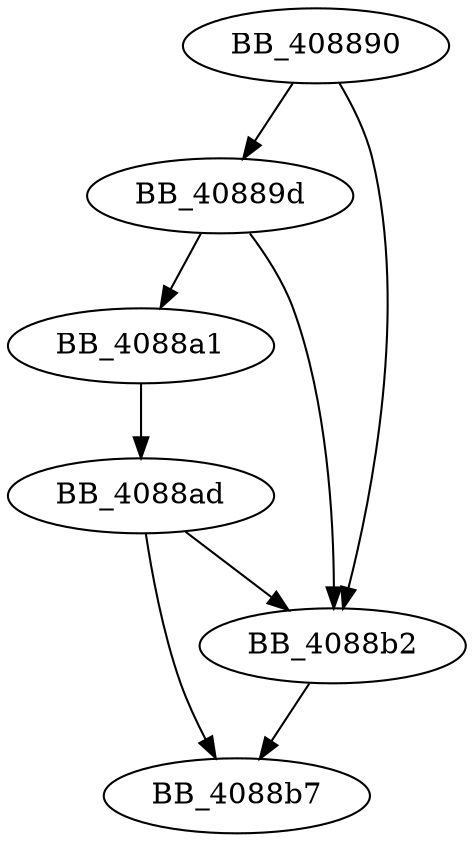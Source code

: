 DiGraph sub_408890{
BB_408890->BB_40889d
BB_408890->BB_4088b2
BB_40889d->BB_4088a1
BB_40889d->BB_4088b2
BB_4088a1->BB_4088ad
BB_4088ad->BB_4088b2
BB_4088ad->BB_4088b7
BB_4088b2->BB_4088b7
}
